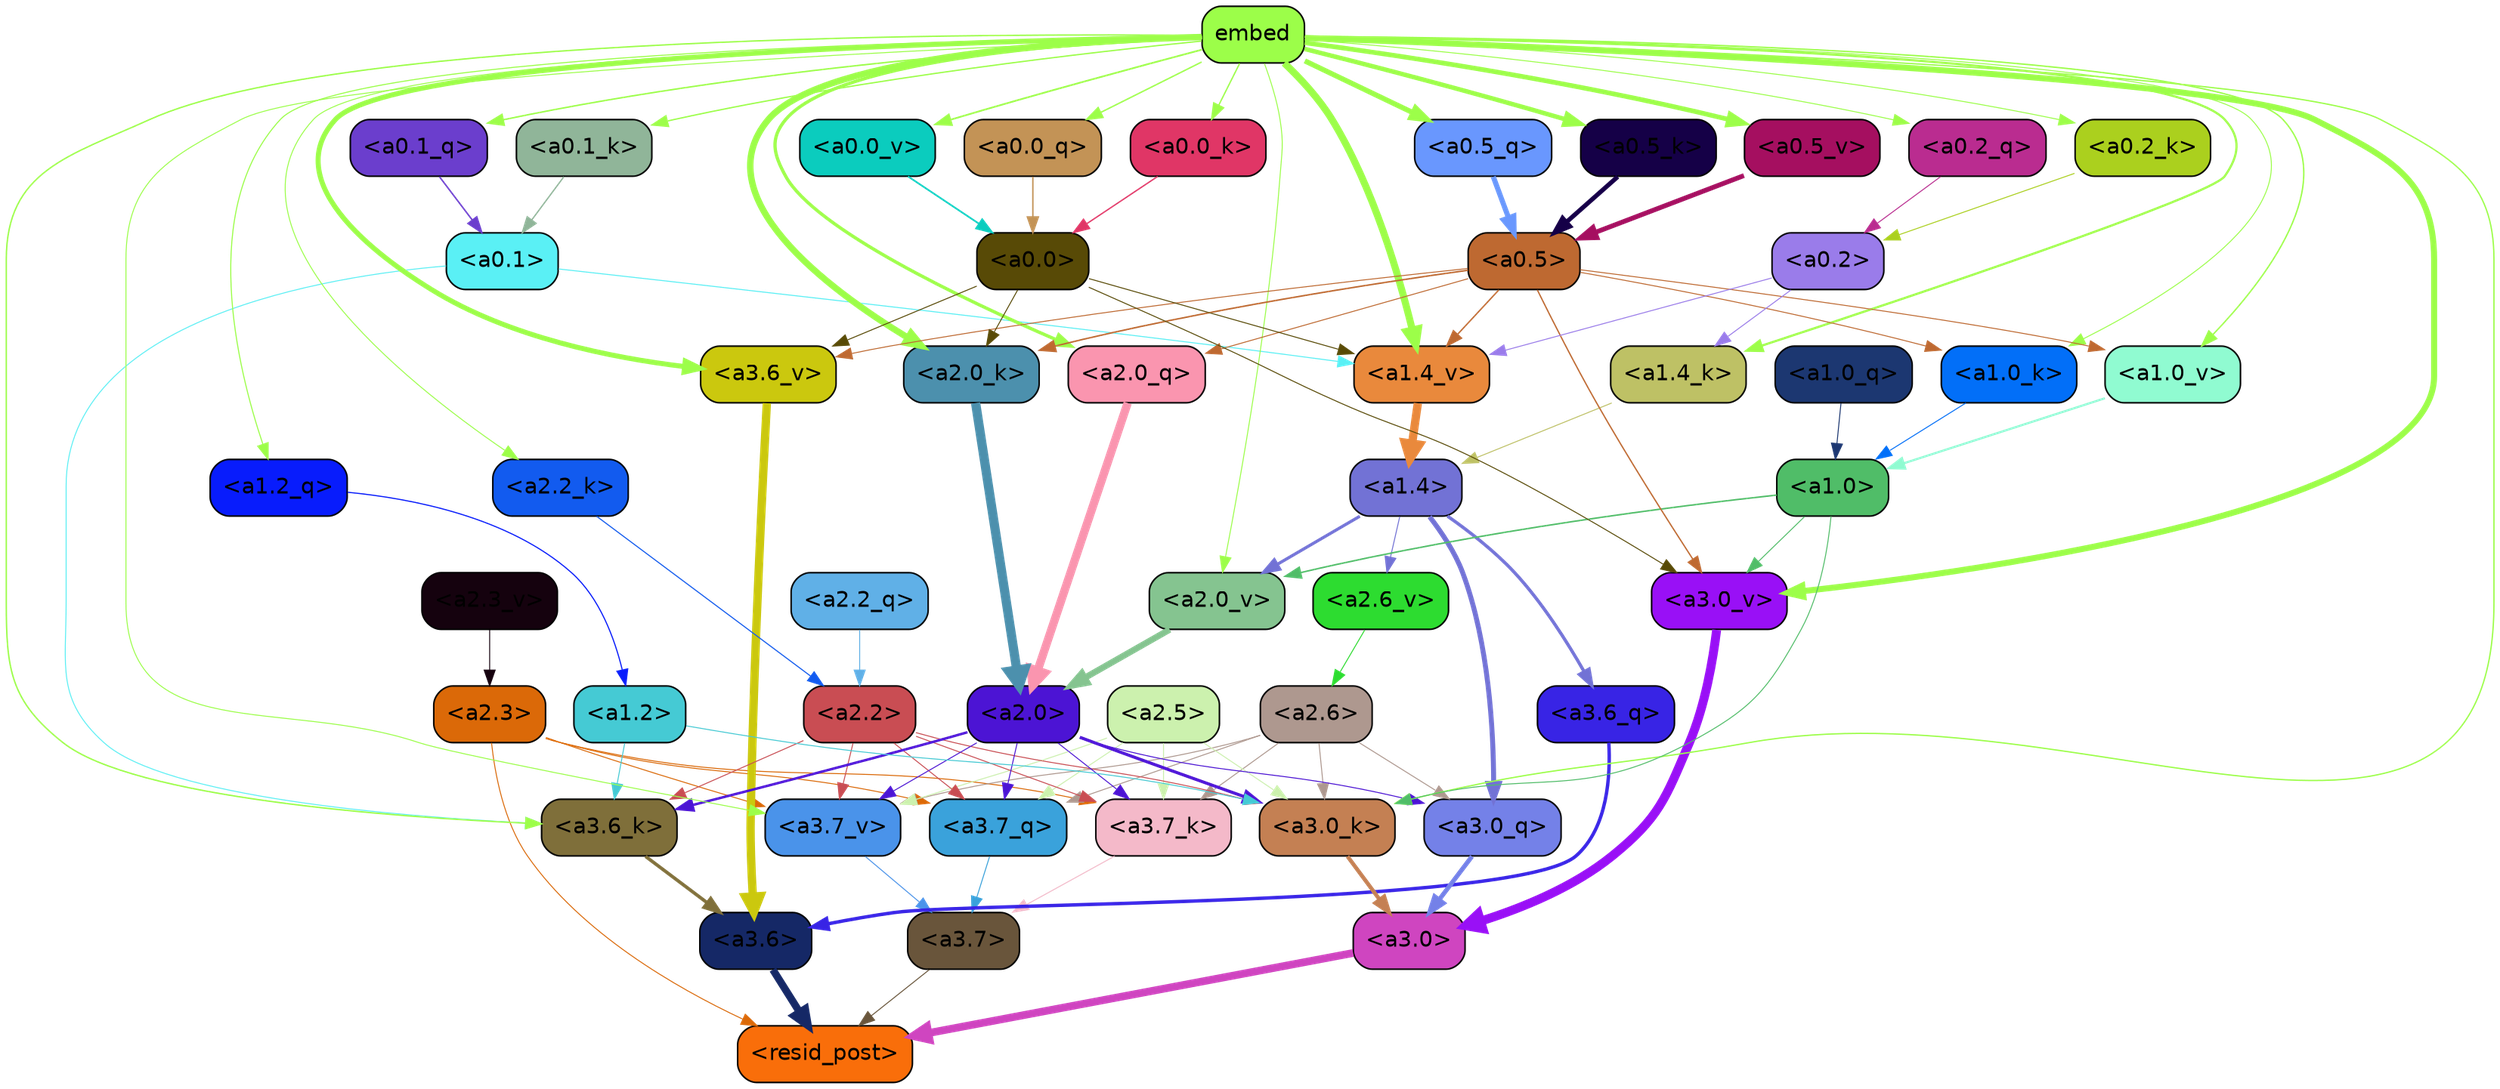 strict digraph "" {
	graph [bgcolor=transparent,
		layout=dot,
		overlap=false,
		splines=true
	];
	"<a3.7>"	[color=black,
		fillcolor="#69553b",
		fontname=Helvetica,
		shape=box,
		style="filled, rounded"];
	"<resid_post>"	[color=black,
		fillcolor="#f96e0a",
		fontname=Helvetica,
		shape=box,
		style="filled, rounded"];
	"<a3.7>" -> "<resid_post>"	[color="#69553b",
		penwidth=0.6];
	"<a3.6>"	[color=black,
		fillcolor="#152866",
		fontname=Helvetica,
		shape=box,
		style="filled, rounded"];
	"<a3.6>" -> "<resid_post>"	[color="#152866",
		penwidth=4.751592040061951];
	"<a3.0>"	[color=black,
		fillcolor="#cf45c0",
		fontname=Helvetica,
		shape=box,
		style="filled, rounded"];
	"<a3.0>" -> "<resid_post>"	[color="#cf45c0",
		penwidth=4.904066681861877];
	"<a2.3>"	[color=black,
		fillcolor="#db6908",
		fontname=Helvetica,
		shape=box,
		style="filled, rounded"];
	"<a2.3>" -> "<resid_post>"	[color="#db6908",
		penwidth=0.6];
	"<a3.7_q>"	[color=black,
		fillcolor="#3aa2db",
		fontname=Helvetica,
		shape=box,
		style="filled, rounded"];
	"<a2.3>" -> "<a3.7_q>"	[color="#db6908",
		penwidth=0.6];
	"<a3.7_k>"	[color=black,
		fillcolor="#f4b9c9",
		fontname=Helvetica,
		shape=box,
		style="filled, rounded"];
	"<a2.3>" -> "<a3.7_k>"	[color="#db6908",
		penwidth=0.6069068089127541];
	"<a3.7_v>"	[color=black,
		fillcolor="#4a93ea",
		fontname=Helvetica,
		shape=box,
		style="filled, rounded"];
	"<a2.3>" -> "<a3.7_v>"	[color="#db6908",
		penwidth=0.6];
	"<a3.7_q>" -> "<a3.7>"	[color="#3aa2db",
		penwidth=0.6];
	"<a3.6_q>"	[color=black,
		fillcolor="#3824e5",
		fontname=Helvetica,
		shape=box,
		style="filled, rounded"];
	"<a3.6_q>" -> "<a3.6>"	[color="#3824e5",
		penwidth=2.160832464694977];
	"<a3.0_q>"	[color=black,
		fillcolor="#7481e8",
		fontname=Helvetica,
		shape=box,
		style="filled, rounded"];
	"<a3.0_q>" -> "<a3.0>"	[color="#7481e8",
		penwidth=2.870753765106201];
	"<a3.7_k>" -> "<a3.7>"	[color="#f4b9c9",
		penwidth=0.6];
	"<a3.6_k>"	[color=black,
		fillcolor="#7f6f3a",
		fontname=Helvetica,
		shape=box,
		style="filled, rounded"];
	"<a3.6_k>" -> "<a3.6>"	[color="#7f6f3a",
		penwidth=2.13908451795578];
	"<a3.0_k>"	[color=black,
		fillcolor="#c48053",
		fontname=Helvetica,
		shape=box,
		style="filled, rounded"];
	"<a3.0_k>" -> "<a3.0>"	[color="#c48053",
		penwidth=2.520303964614868];
	"<a3.7_v>" -> "<a3.7>"	[color="#4a93ea",
		penwidth=0.6];
	"<a3.6_v>"	[color=black,
		fillcolor="#cbc80e",
		fontname=Helvetica,
		shape=box,
		style="filled, rounded"];
	"<a3.6_v>" -> "<a3.6>"	[color="#cbc80e",
		penwidth=5.297133803367615];
	"<a3.0_v>"	[color=black,
		fillcolor="#9910f6",
		fontname=Helvetica,
		shape=box,
		style="filled, rounded"];
	"<a3.0_v>" -> "<a3.0>"	[color="#9910f6",
		penwidth=5.680712580680847];
	"<a2.6>"	[color=black,
		fillcolor="#ae988f",
		fontname=Helvetica,
		shape=box,
		style="filled, rounded"];
	"<a2.6>" -> "<a3.7_q>"	[color="#ae988f",
		penwidth=0.6];
	"<a2.6>" -> "<a3.0_q>"	[color="#ae988f",
		penwidth=0.6];
	"<a2.6>" -> "<a3.7_k>"	[color="#ae988f",
		penwidth=0.6];
	"<a2.6>" -> "<a3.0_k>"	[color="#ae988f",
		penwidth=0.6];
	"<a2.6>" -> "<a3.7_v>"	[color="#ae988f",
		penwidth=0.6];
	"<a2.5>"	[color=black,
		fillcolor="#ccf1ae",
		fontname=Helvetica,
		shape=box,
		style="filled, rounded"];
	"<a2.5>" -> "<a3.7_q>"	[color="#ccf1ae",
		penwidth=0.6];
	"<a2.5>" -> "<a3.7_k>"	[color="#ccf1ae",
		penwidth=0.6];
	"<a2.5>" -> "<a3.0_k>"	[color="#ccf1ae",
		penwidth=0.6];
	"<a2.5>" -> "<a3.7_v>"	[color="#ccf1ae",
		penwidth=0.6];
	"<a2.2>"	[color=black,
		fillcolor="#c94d53",
		fontname=Helvetica,
		shape=box,
		style="filled, rounded"];
	"<a2.2>" -> "<a3.7_q>"	[color="#c94d53",
		penwidth=0.6];
	"<a2.2>" -> "<a3.7_k>"	[color="#c94d53",
		penwidth=0.6];
	"<a2.2>" -> "<a3.6_k>"	[color="#c94d53",
		penwidth=0.6];
	"<a2.2>" -> "<a3.0_k>"	[color="#c94d53",
		penwidth=0.6];
	"<a2.2>" -> "<a3.7_v>"	[color="#c94d53",
		penwidth=0.6];
	"<a2.0>"	[color=black,
		fillcolor="#4c14d4",
		fontname=Helvetica,
		shape=box,
		style="filled, rounded"];
	"<a2.0>" -> "<a3.7_q>"	[color="#4c14d4",
		penwidth=0.6];
	"<a2.0>" -> "<a3.0_q>"	[color="#4c14d4",
		penwidth=0.6];
	"<a2.0>" -> "<a3.7_k>"	[color="#4c14d4",
		penwidth=0.6];
	"<a2.0>" -> "<a3.6_k>"	[color="#4c14d4",
		penwidth=1.564806342124939];
	"<a2.0>" -> "<a3.0_k>"	[color="#4c14d4",
		penwidth=1.9353990852832794];
	"<a2.0>" -> "<a3.7_v>"	[color="#4c14d4",
		penwidth=0.6];
	"<a1.4>"	[color=black,
		fillcolor="#7272d5",
		fontname=Helvetica,
		shape=box,
		style="filled, rounded"];
	"<a1.4>" -> "<a3.6_q>"	[color="#7272d5",
		penwidth=2.0727532356977463];
	"<a1.4>" -> "<a3.0_q>"	[color="#7272d5",
		penwidth=3.1279823780059814];
	"<a2.6_v>"	[color=black,
		fillcolor="#2ddc30",
		fontname=Helvetica,
		shape=box,
		style="filled, rounded"];
	"<a1.4>" -> "<a2.6_v>"	[color="#7272d5",
		penwidth=0.6];
	"<a2.0_v>"	[color=black,
		fillcolor="#85c490",
		fontname=Helvetica,
		shape=box,
		style="filled, rounded"];
	"<a1.4>" -> "<a2.0_v>"	[color="#7272d5",
		penwidth=1.9170897603034973];
	"<a1.2>"	[color=black,
		fillcolor="#45cad4",
		fontname=Helvetica,
		shape=box,
		style="filled, rounded"];
	"<a1.2>" -> "<a3.6_k>"	[color="#45cad4",
		penwidth=0.6];
	"<a1.2>" -> "<a3.0_k>"	[color="#45cad4",
		penwidth=0.6];
	"<a0.1>"	[color=black,
		fillcolor="#5af0f5",
		fontname=Helvetica,
		shape=box,
		style="filled, rounded"];
	"<a0.1>" -> "<a3.6_k>"	[color="#5af0f5",
		penwidth=0.6];
	"<a1.4_v>"	[color=black,
		fillcolor="#e9893c",
		fontname=Helvetica,
		shape=box,
		style="filled, rounded"];
	"<a0.1>" -> "<a1.4_v>"	[color="#5af0f5",
		penwidth=0.6202214732766151];
	embed	[color=black,
		fillcolor="#9cfe49",
		fontname=Helvetica,
		shape=box,
		style="filled, rounded"];
	embed -> "<a3.6_k>"	[color="#9cfe49",
		penwidth=0.8915999233722687];
	embed -> "<a3.0_k>"	[color="#9cfe49",
		penwidth=0.832088902592659];
	embed -> "<a3.7_v>"	[color="#9cfe49",
		penwidth=0.6];
	embed -> "<a3.6_v>"	[color="#9cfe49",
		penwidth=3.1840110421180725];
	embed -> "<a3.0_v>"	[color="#9cfe49",
		penwidth=3.8132747188210487];
	"<a2.0_q>"	[color=black,
		fillcolor="#fa95af",
		fontname=Helvetica,
		shape=box,
		style="filled, rounded"];
	embed -> "<a2.0_q>"	[color="#9cfe49",
		penwidth=2.084651827812195];
	"<a2.2_k>"	[color=black,
		fillcolor="#125bef",
		fontname=Helvetica,
		shape=box,
		style="filled, rounded"];
	embed -> "<a2.2_k>"	[color="#9cfe49",
		penwidth=0.6];
	"<a2.0_k>"	[color=black,
		fillcolor="#4c90ad",
		fontname=Helvetica,
		shape=box,
		style="filled, rounded"];
	embed -> "<a2.0_k>"	[color="#9cfe49",
		penwidth=4.084526404738426];
	embed -> "<a2.0_v>"	[color="#9cfe49",
		penwidth=0.6];
	"<a1.2_q>"	[color=black,
		fillcolor="#081cfc",
		fontname=Helvetica,
		shape=box,
		style="filled, rounded"];
	embed -> "<a1.2_q>"	[color="#9cfe49",
		penwidth=0.6670737266540527];
	"<a1.4_k>"	[color=black,
		fillcolor="#bec165",
		fontname=Helvetica,
		shape=box,
		style="filled, rounded"];
	embed -> "<a1.4_k>"	[color="#9cfe49",
		penwidth=1.3912410736083984];
	"<a1.0_k>"	[color=black,
		fillcolor="#026ff8",
		fontname=Helvetica,
		shape=box,
		style="filled, rounded"];
	embed -> "<a1.0_k>"	[color="#9cfe49",
		penwidth=0.6];
	embed -> "<a1.4_v>"	[color="#9cfe49",
		penwidth=4.4888065457344055];
	"<a1.0_v>"	[color=black,
		fillcolor="#90fbd1",
		fontname=Helvetica,
		shape=box,
		style="filled, rounded"];
	embed -> "<a1.0_v>"	[color="#9cfe49",
		penwidth=0.8796700537204742];
	"<a0.5_q>"	[color=black,
		fillcolor="#6997fe",
		fontname=Helvetica,
		shape=box,
		style="filled, rounded"];
	embed -> "<a0.5_q>"	[color="#9cfe49",
		penwidth=3.260847330093384];
	"<a0.2_q>"	[color=black,
		fillcolor="#ba2c90",
		fontname=Helvetica,
		shape=box,
		style="filled, rounded"];
	embed -> "<a0.2_q>"	[color="#9cfe49",
		penwidth=0.6];
	"<a0.1_q>"	[color=black,
		fillcolor="#6b3ecd",
		fontname=Helvetica,
		shape=box,
		style="filled, rounded"];
	embed -> "<a0.1_q>"	[color="#9cfe49",
		penwidth=0.9313046336174011];
	"<a0.0_q>"	[color=black,
		fillcolor="#c39356",
		fontname=Helvetica,
		shape=box,
		style="filled, rounded"];
	embed -> "<a0.0_q>"	[color="#9cfe49",
		penwidth=0.8893682956695557];
	"<a0.5_k>"	[color=black,
		fillcolor="#150047",
		fontname=Helvetica,
		shape=box,
		style="filled, rounded"];
	embed -> "<a0.5_k>"	[color="#9cfe49",
		penwidth=2.847888708114624];
	"<a0.2_k>"	[color=black,
		fillcolor="#abd01e",
		fontname=Helvetica,
		shape=box,
		style="filled, rounded"];
	embed -> "<a0.2_k>"	[color="#9cfe49",
		penwidth=0.6];
	"<a0.1_k>"	[color=black,
		fillcolor="#90b599",
		fontname=Helvetica,
		shape=box,
		style="filled, rounded"];
	embed -> "<a0.1_k>"	[color="#9cfe49",
		penwidth=0.8383875787258148];
	"<a0.0_k>"	[color=black,
		fillcolor="#e03666",
		fontname=Helvetica,
		shape=box,
		style="filled, rounded"];
	embed -> "<a0.0_k>"	[color="#9cfe49",
		penwidth=0.8456993401050568];
	"<a0.5_v>"	[color=black,
		fillcolor="#a50f60",
		fontname=Helvetica,
		shape=box,
		style="filled, rounded"];
	embed -> "<a0.5_v>"	[color="#9cfe49",
		penwidth=2.9884533882141113];
	"<a0.0_v>"	[color=black,
		fillcolor="#0bccbe",
		fontname=Helvetica,
		shape=box,
		style="filled, rounded"];
	embed -> "<a0.0_v>"	[color="#9cfe49",
		penwidth=1.0739320516586304];
	"<a1.0>"	[color=black,
		fillcolor="#50bd68",
		fontname=Helvetica,
		shape=box,
		style="filled, rounded"];
	"<a1.0>" -> "<a3.0_k>"	[color="#50bd68",
		penwidth=0.6];
	"<a1.0>" -> "<a3.0_v>"	[color="#50bd68",
		penwidth=0.6];
	"<a1.0>" -> "<a2.0_v>"	[color="#50bd68",
		penwidth=0.9450988052412868];
	"<a0.5>"	[color=black,
		fillcolor="#be6931",
		fontname=Helvetica,
		shape=box,
		style="filled, rounded"];
	"<a0.5>" -> "<a3.6_v>"	[color="#be6931",
		penwidth=0.6];
	"<a0.5>" -> "<a3.0_v>"	[color="#be6931",
		penwidth=0.8331108838319778];
	"<a0.5>" -> "<a2.0_q>"	[color="#be6931",
		penwidth=0.6];
	"<a0.5>" -> "<a2.0_k>"	[color="#be6931",
		penwidth=0.9412797391414642];
	"<a0.5>" -> "<a1.0_k>"	[color="#be6931",
		penwidth=0.6];
	"<a0.5>" -> "<a1.4_v>"	[color="#be6931",
		penwidth=0.8757842034101486];
	"<a0.5>" -> "<a1.0_v>"	[color="#be6931",
		penwidth=0.6];
	"<a0.0>"	[color=black,
		fillcolor="#584a06",
		fontname=Helvetica,
		shape=box,
		style="filled, rounded"];
	"<a0.0>" -> "<a3.6_v>"	[color="#584a06",
		penwidth=0.6];
	"<a0.0>" -> "<a3.0_v>"	[color="#584a06",
		penwidth=0.6];
	"<a0.0>" -> "<a2.0_k>"	[color="#584a06",
		penwidth=0.6];
	"<a0.0>" -> "<a1.4_v>"	[color="#584a06",
		penwidth=0.6];
	"<a2.2_q>"	[color=black,
		fillcolor="#60b0e7",
		fontname=Helvetica,
		shape=box,
		style="filled, rounded"];
	"<a2.2_q>" -> "<a2.2>"	[color="#60b0e7",
		penwidth=0.6];
	"<a2.0_q>" -> "<a2.0>"	[color="#fa95af",
		penwidth=5.29856276512146];
	"<a2.2_k>" -> "<a2.2>"	[color="#125bef",
		penwidth=0.6722683310508728];
	"<a2.0_k>" -> "<a2.0>"	[color="#4c90ad",
		penwidth=5.859246134757996];
	"<a2.6_v>" -> "<a2.6>"	[color="#2ddc30",
		penwidth=0.6];
	"<a2.3_v>"	[color=black,
		fillcolor="#15020e",
		fontname=Helvetica,
		shape=box,
		style="filled, rounded"];
	"<a2.3_v>" -> "<a2.3>"	[color="#15020e",
		penwidth=0.6];
	"<a2.0_v>" -> "<a2.0>"	[color="#85c490",
		penwidth=3.9621697664260864];
	"<a1.2_q>" -> "<a1.2>"	[color="#081cfc",
		penwidth=0.7185482024215162];
	"<a1.0_q>"	[color=black,
		fillcolor="#1c3771",
		fontname=Helvetica,
		shape=box,
		style="filled, rounded"];
	"<a1.0_q>" -> "<a1.0>"	[color="#1c3771",
		penwidth=0.6];
	"<a1.4_k>" -> "<a1.4>"	[color="#bec165",
		penwidth=0.6];
	"<a1.0_k>" -> "<a1.0>"	[color="#026ff8",
		penwidth=0.6];
	"<a1.4_v>" -> "<a1.4>"	[color="#e9893c",
		penwidth=5.280138969421387];
	"<a1.0_v>" -> "<a1.0>"	[color="#90fbd1",
		penwidth=1.318962275981903];
	"<a0.2>"	[color=black,
		fillcolor="#9a7cea",
		fontname=Helvetica,
		shape=box,
		style="filled, rounded"];
	"<a0.2>" -> "<a1.4_k>"	[color="#9a7cea",
		penwidth=0.6];
	"<a0.2>" -> "<a1.4_v>"	[color="#9a7cea",
		penwidth=0.6];
	"<a0.5_q>" -> "<a0.5>"	[color="#6997fe",
		penwidth=3.2608389854431152];
	"<a0.2_q>" -> "<a0.2>"	[color="#ba2c90",
		penwidth=0.6];
	"<a0.1_q>" -> "<a0.1>"	[color="#6b3ecd",
		penwidth=0.9313003718852997];
	"<a0.0_q>" -> "<a0.0>"	[color="#c39356",
		penwidth=0.889376699924469];
	"<a0.5_k>" -> "<a0.5>"	[color="#150047",
		penwidth=2.847884178161621];
	"<a0.2_k>" -> "<a0.2>"	[color="#abd01e",
		penwidth=0.6];
	"<a0.1_k>" -> "<a0.1>"	[color="#90b599",
		penwidth=0.8383780717849731];
	"<a0.0_k>" -> "<a0.0>"	[color="#e03666",
		penwidth=0.8456957042217255];
	"<a0.5_v>" -> "<a0.5>"	[color="#a50f60",
		penwidth=3.0173392295837402];
	"<a0.0_v>" -> "<a0.0>"	[color="#0bccbe",
		penwidth=1.0739268958568573];
}
